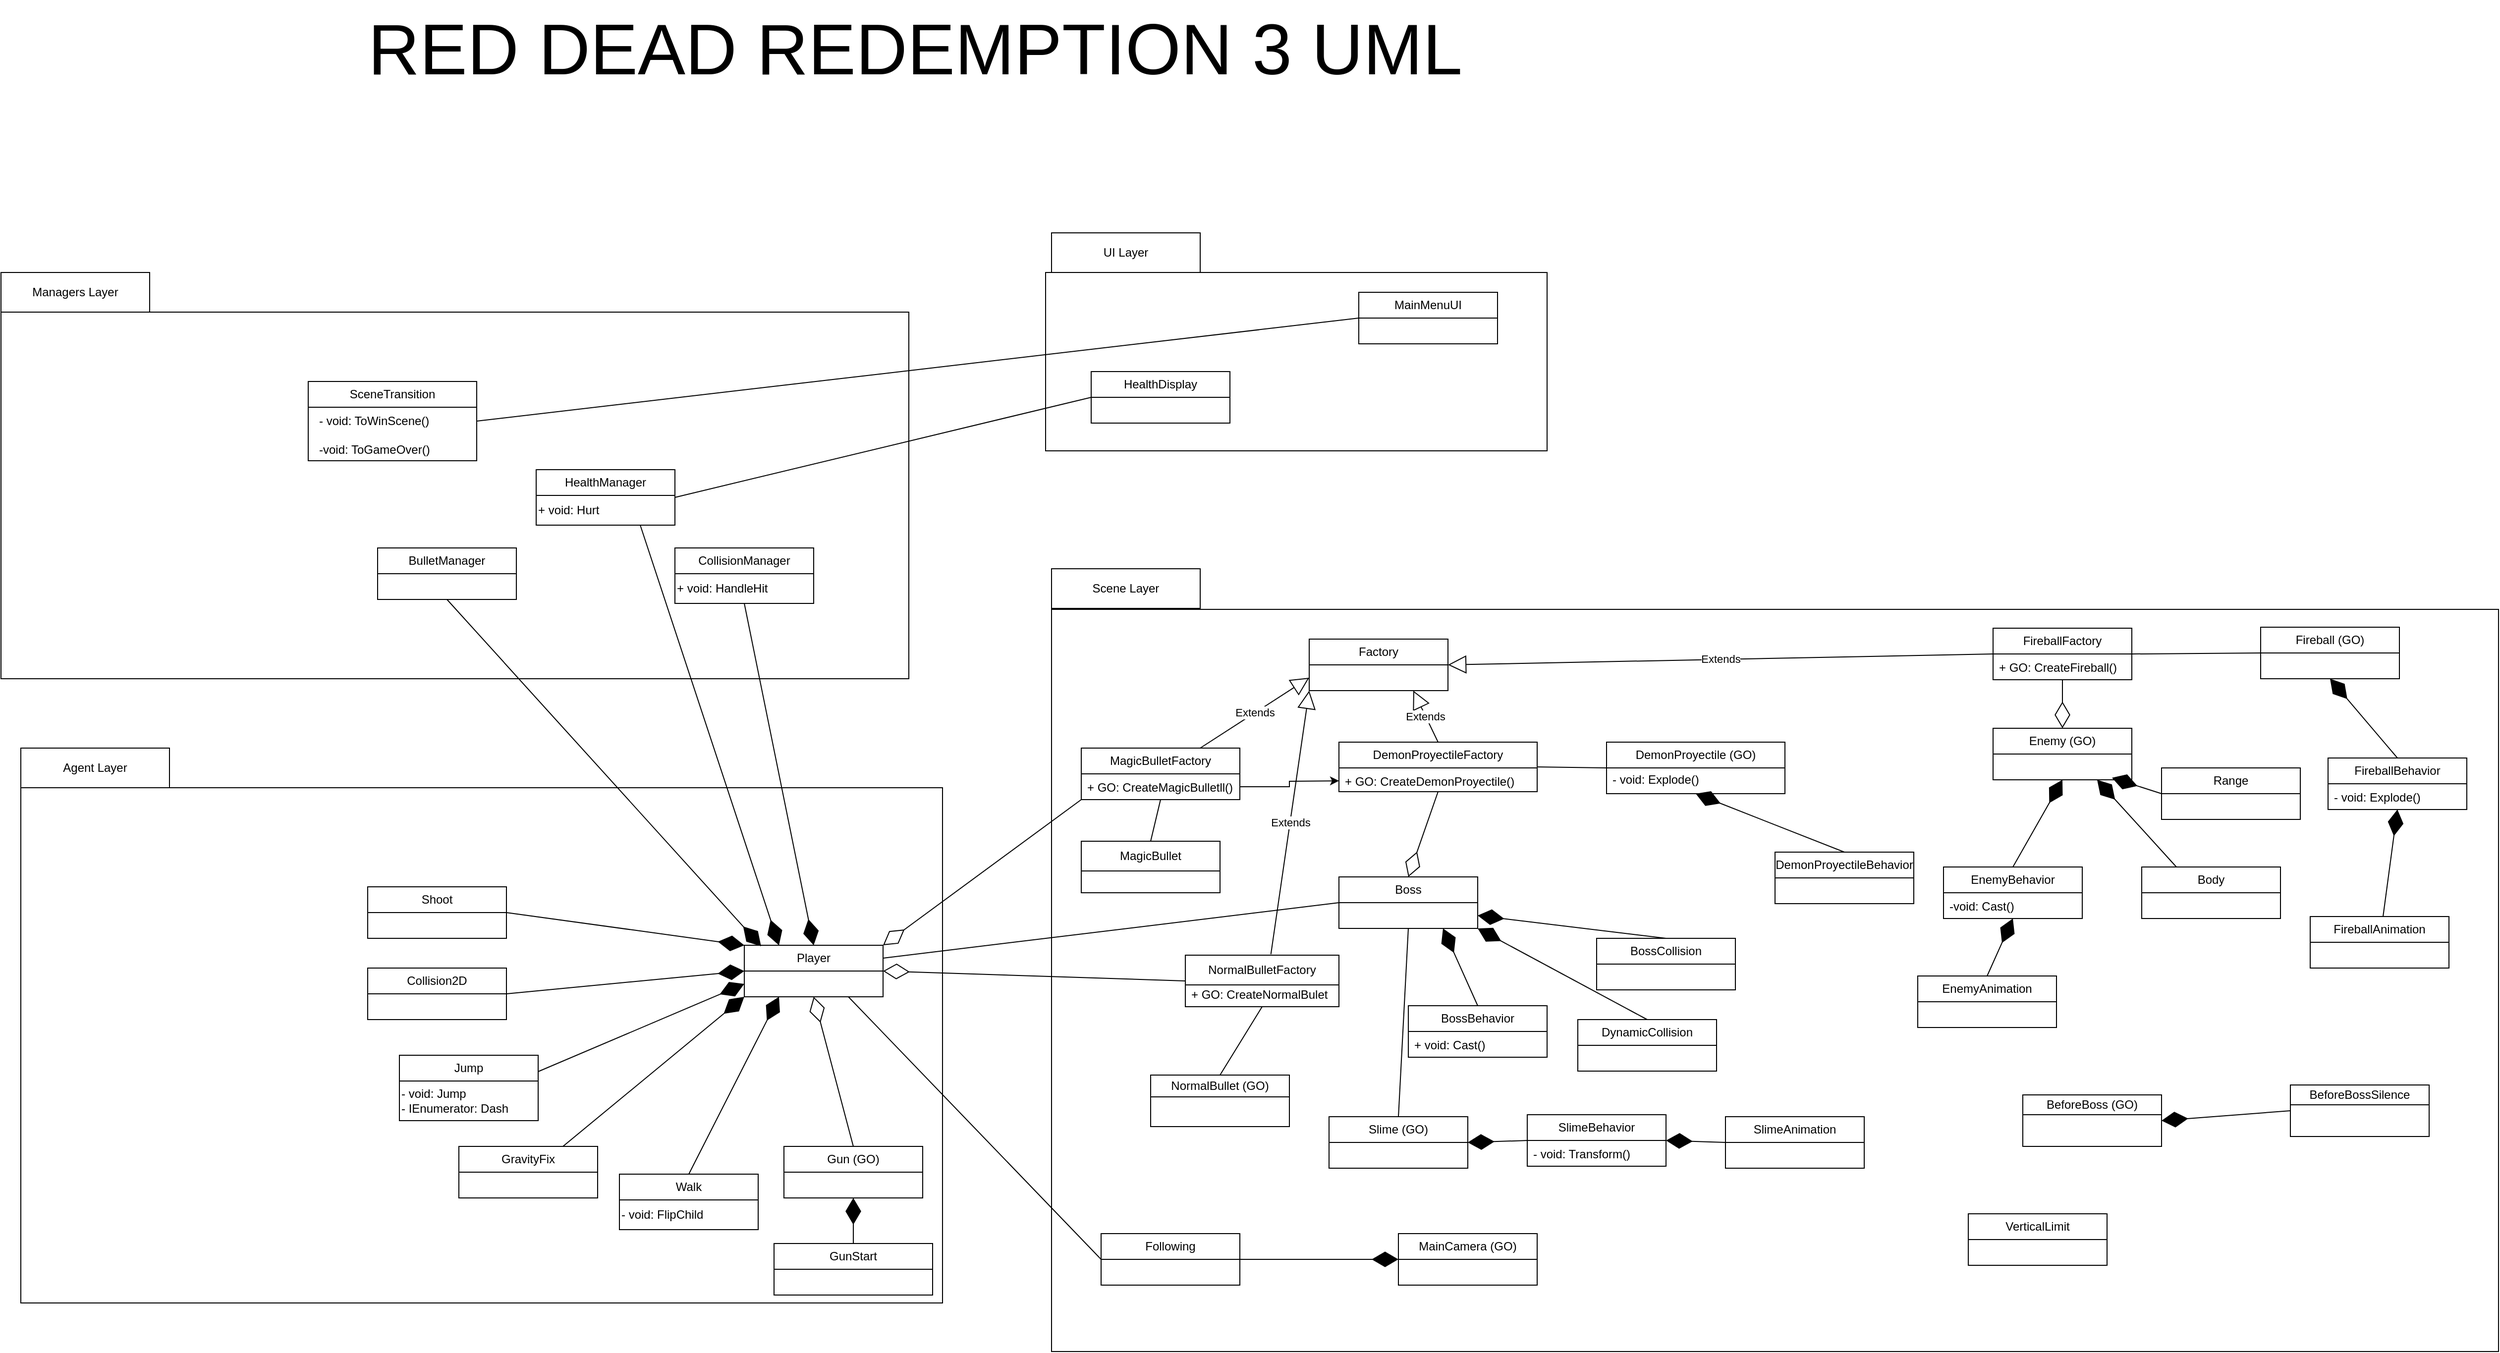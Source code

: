 <mxfile version="26.0.5">
  <diagram name="Página-1" id="SKRLu6_MuARgDEXjkevO">
    <mxGraphModel dx="3217" dy="2412" grid="1" gridSize="10" guides="1" tooltips="1" connect="1" arrows="1" fold="1" page="1" pageScale="1" pageWidth="827" pageHeight="1169" math="0" shadow="0">
      <root>
        <mxCell id="0" />
        <mxCell id="1" parent="0" />
        <mxCell id="TCKFNK1VzcnC_DEqVwrI-56" value="" style="rounded=0;whiteSpace=wrap;html=1;fillColor=none;" parent="1" vertex="1">
          <mxGeometry x="-420" y="-430" width="916" height="370" as="geometry" />
        </mxCell>
        <mxCell id="TCKFNK1VzcnC_DEqVwrI-37" value="" style="rounded=0;whiteSpace=wrap;html=1;fillColor=none;" parent="1" vertex="1">
          <mxGeometry x="-400" y="50" width="930" height="520" as="geometry" />
        </mxCell>
        <mxCell id="TCKFNK1VzcnC_DEqVwrI-40" value="" style="rounded=0;whiteSpace=wrap;html=1;fillColor=none;" parent="1" vertex="1">
          <mxGeometry x="640" y="-130" width="1460" height="749" as="geometry" />
        </mxCell>
        <mxCell id="TCKFNK1VzcnC_DEqVwrI-38" value="Agent Layer" style="html=1;whiteSpace=wrap;" parent="1" vertex="1">
          <mxGeometry x="-400" y="10" width="150" height="40" as="geometry" />
        </mxCell>
        <mxCell id="TCKFNK1VzcnC_DEqVwrI-41" value="Scene Layer" style="html=1;whiteSpace=wrap;" parent="1" vertex="1">
          <mxGeometry x="640" y="-171" width="150" height="40" as="geometry" />
        </mxCell>
        <mxCell id="TCKFNK1VzcnC_DEqVwrI-44" value="SceneTransition" style="swimlane;fontStyle=0;childLayout=stackLayout;horizontal=1;startSize=26;fillColor=none;horizontalStack=0;resizeParent=1;resizeParentMax=0;resizeLast=0;collapsible=1;marginBottom=0;whiteSpace=wrap;html=1;" parent="1" vertex="1">
          <mxGeometry x="-110" y="-360" width="170" height="80" as="geometry" />
        </mxCell>
        <mxCell id="TCKFNK1VzcnC_DEqVwrI-57" value="Managers Layer" style="html=1;whiteSpace=wrap;" parent="1" vertex="1">
          <mxGeometry x="-420" y="-470" width="150" height="40" as="geometry" />
        </mxCell>
        <mxCell id="i8LpLfV0pfPGF9ZgEP0s-3" value="Player" style="swimlane;fontStyle=0;childLayout=stackLayout;horizontal=1;startSize=26;fillColor=none;horizontalStack=0;resizeParent=1;resizeParentMax=0;resizeLast=0;collapsible=1;marginBottom=0;whiteSpace=wrap;html=1;" parent="1" vertex="1">
          <mxGeometry x="330" y="209" width="140" height="52" as="geometry" />
        </mxCell>
        <mxCell id="rLtjcpFpSSiGD27gfL3j-1" value="&lt;font style=&quot;font-size: 72px;&quot;&gt;RED DEAD REDEMPTION 3 UML&lt;/font&gt;" style="text;html=1;align=center;verticalAlign=middle;resizable=0;points=[];autosize=1;strokeColor=none;fillColor=none;" parent="1" vertex="1">
          <mxGeometry x="-63" y="-745" width="1130" height="100" as="geometry" />
        </mxCell>
        <mxCell id="M0Ml1nKy3jbgERmkDkQd-5" value="Factory" style="swimlane;fontStyle=0;childLayout=stackLayout;horizontal=1;startSize=26;fillColor=none;horizontalStack=0;resizeParent=1;resizeParentMax=0;resizeLast=0;collapsible=1;marginBottom=0;whiteSpace=wrap;html=1;" parent="1" vertex="1">
          <mxGeometry x="900" y="-100" width="140" height="52" as="geometry" />
        </mxCell>
        <mxCell id="M0Ml1nKy3jbgERmkDkQd-6" value="DemonProyectileFactory" style="swimlane;fontStyle=0;childLayout=stackLayout;horizontal=1;startSize=26;fillColor=none;horizontalStack=0;resizeParent=1;resizeParentMax=0;resizeLast=0;collapsible=1;marginBottom=0;whiteSpace=wrap;html=1;" parent="1" vertex="1">
          <mxGeometry x="930" y="4" width="200" height="50" as="geometry" />
        </mxCell>
        <mxCell id="5O0t_2cQx6QEXN25Ojfc-10" value="+ GO: CreateDemonProyectile()" style="text;strokeColor=none;fillColor=none;align=left;verticalAlign=top;spacingLeft=4;spacingRight=4;overflow=hidden;rotatable=0;points=[[0,0.5],[1,0.5]];portConstraint=eastwest;whiteSpace=wrap;html=1;" parent="M0Ml1nKy3jbgERmkDkQd-6" vertex="1">
          <mxGeometry y="26" width="200" height="24" as="geometry" />
        </mxCell>
        <mxCell id="M0Ml1nKy3jbgERmkDkQd-7" value="FireballFactory" style="swimlane;fontStyle=0;childLayout=stackLayout;horizontal=1;startSize=26;fillColor=none;horizontalStack=0;resizeParent=1;resizeParentMax=0;resizeLast=0;collapsible=1;marginBottom=0;whiteSpace=wrap;html=1;" parent="1" vertex="1">
          <mxGeometry x="1590" y="-111" width="140" height="52" as="geometry">
            <mxRectangle x="1590" y="-111" width="120" height="30" as="alternateBounds" />
          </mxGeometry>
        </mxCell>
        <mxCell id="5O0t_2cQx6QEXN25Ojfc-6" value="+ GO: CreateFireball()" style="text;strokeColor=none;fillColor=none;align=left;verticalAlign=top;spacingLeft=4;spacingRight=4;overflow=hidden;rotatable=0;points=[[0,0.5],[1,0.5]];portConstraint=eastwest;whiteSpace=wrap;html=1;" parent="M0Ml1nKy3jbgERmkDkQd-7" vertex="1">
          <mxGeometry y="26" width="140" height="26" as="geometry" />
        </mxCell>
        <mxCell id="M0Ml1nKy3jbgERmkDkQd-8" value="MagicBulletFactory" style="swimlane;fontStyle=0;childLayout=stackLayout;horizontal=1;startSize=26;fillColor=none;horizontalStack=0;resizeParent=1;resizeParentMax=0;resizeLast=0;collapsible=1;marginBottom=0;whiteSpace=wrap;html=1;" parent="1" vertex="1">
          <mxGeometry x="670" y="10" width="160" height="52" as="geometry" />
        </mxCell>
        <mxCell id="M0Ml1nKy3jbgERmkDkQd-9" value="NormalBulletFactory" style="swimlane;fontStyle=0;childLayout=stackLayout;horizontal=1;startSize=30;fillColor=none;horizontalStack=0;resizeParent=1;resizeParentMax=0;resizeLast=0;collapsible=1;marginBottom=0;whiteSpace=wrap;html=1;" parent="1" vertex="1">
          <mxGeometry x="775" y="219" width="155" height="52" as="geometry" />
        </mxCell>
        <mxCell id="M0Ml1nKy3jbgERmkDkQd-12" value="Extends" style="endArrow=block;endSize=16;endFill=0;html=1;rounded=0;exitX=0.557;exitY=-0.019;exitDx=0;exitDy=0;exitPerimeter=0;entryX=0;entryY=1;entryDx=0;entryDy=0;" parent="1" source="M0Ml1nKy3jbgERmkDkQd-9" target="M0Ml1nKy3jbgERmkDkQd-5" edge="1">
          <mxGeometry width="160" relative="1" as="geometry">
            <mxPoint x="520" y="160" as="sourcePoint" />
            <mxPoint x="680" y="160" as="targetPoint" />
          </mxGeometry>
        </mxCell>
        <mxCell id="M0Ml1nKy3jbgERmkDkQd-13" value="Extends" style="endArrow=block;endSize=16;endFill=0;html=1;rounded=0;exitX=0.75;exitY=0;exitDx=0;exitDy=0;entryX=0;entryY=0.75;entryDx=0;entryDy=0;" parent="1" source="M0Ml1nKy3jbgERmkDkQd-8" target="M0Ml1nKy3jbgERmkDkQd-5" edge="1">
          <mxGeometry width="160" relative="1" as="geometry">
            <mxPoint x="738" y="227" as="sourcePoint" />
            <mxPoint x="940" y="60" as="targetPoint" />
          </mxGeometry>
        </mxCell>
        <mxCell id="M0Ml1nKy3jbgERmkDkQd-14" value="Extends" style="endArrow=block;endSize=16;endFill=0;html=1;rounded=0;exitX=0;exitY=0.5;exitDx=0;exitDy=0;entryX=1;entryY=0.5;entryDx=0;entryDy=0;" parent="1" source="M0Ml1nKy3jbgERmkDkQd-7" target="M0Ml1nKy3jbgERmkDkQd-5" edge="1">
          <mxGeometry width="160" relative="1" as="geometry">
            <mxPoint x="748" y="237" as="sourcePoint" />
            <mxPoint x="970" y="70" as="targetPoint" />
          </mxGeometry>
        </mxCell>
        <mxCell id="M0Ml1nKy3jbgERmkDkQd-15" value="Extends" style="endArrow=block;endSize=16;endFill=0;html=1;rounded=0;exitX=0.5;exitY=0;exitDx=0;exitDy=0;entryX=0.75;entryY=1;entryDx=0;entryDy=0;" parent="1" source="M0Ml1nKy3jbgERmkDkQd-6" target="M0Ml1nKy3jbgERmkDkQd-5" edge="1">
          <mxGeometry width="160" relative="1" as="geometry">
            <mxPoint x="758" y="247" as="sourcePoint" />
            <mxPoint x="980" y="92" as="targetPoint" />
          </mxGeometry>
        </mxCell>
        <mxCell id="M0Ml1nKy3jbgERmkDkQd-16" value="" style="endArrow=diamondThin;endFill=0;endSize=24;html=1;rounded=0;entryX=1;entryY=0.5;entryDx=0;entryDy=0;exitX=0;exitY=0.5;exitDx=0;exitDy=0;" parent="1" source="M0Ml1nKy3jbgERmkDkQd-9" target="i8LpLfV0pfPGF9ZgEP0s-3" edge="1">
          <mxGeometry width="160" relative="1" as="geometry">
            <mxPoint x="600" y="400" as="sourcePoint" />
            <mxPoint x="760" y="400" as="targetPoint" />
          </mxGeometry>
        </mxCell>
        <mxCell id="M0Ml1nKy3jbgERmkDkQd-17" value="" style="endArrow=diamondThin;endFill=0;endSize=24;html=1;rounded=0;entryX=1;entryY=0;entryDx=0;entryDy=0;exitX=0;exitY=1;exitDx=0;exitDy=0;" parent="1" source="M0Ml1nKy3jbgERmkDkQd-8" target="i8LpLfV0pfPGF9ZgEP0s-3" edge="1">
          <mxGeometry width="160" relative="1" as="geometry">
            <mxPoint x="660" y="254" as="sourcePoint" />
            <mxPoint x="480" y="245" as="targetPoint" />
            <Array as="points" />
          </mxGeometry>
        </mxCell>
        <mxCell id="M0Ml1nKy3jbgERmkDkQd-18" value="Gun (GO)" style="swimlane;fontStyle=0;childLayout=stackLayout;horizontal=1;startSize=26;fillColor=none;horizontalStack=0;resizeParent=1;resizeParentMax=0;resizeLast=0;collapsible=1;marginBottom=0;whiteSpace=wrap;html=1;" parent="1" vertex="1">
          <mxGeometry x="370" y="412" width="140" height="52" as="geometry" />
        </mxCell>
        <mxCell id="M0Ml1nKy3jbgERmkDkQd-20" value="" style="endArrow=diamondThin;endFill=0;endSize=24;html=1;rounded=0;entryX=0.5;entryY=1;entryDx=0;entryDy=0;exitX=0.5;exitY=0;exitDx=0;exitDy=0;" parent="1" source="M0Ml1nKy3jbgERmkDkQd-18" target="i8LpLfV0pfPGF9ZgEP0s-3" edge="1">
          <mxGeometry width="160" relative="1" as="geometry">
            <mxPoint x="660" y="254" as="sourcePoint" />
            <mxPoint x="480" y="245" as="targetPoint" />
          </mxGeometry>
        </mxCell>
        <mxCell id="M0Ml1nKy3jbgERmkDkQd-21" value="Enemy (GO)" style="swimlane;fontStyle=0;childLayout=stackLayout;horizontal=1;startSize=26;fillColor=none;horizontalStack=0;resizeParent=1;resizeParentMax=0;resizeLast=0;collapsible=1;marginBottom=0;whiteSpace=wrap;html=1;" parent="1" vertex="1">
          <mxGeometry x="1590" y="-10" width="140" height="52" as="geometry" />
        </mxCell>
        <mxCell id="M0Ml1nKy3jbgERmkDkQd-22" value="" style="endArrow=diamondThin;endFill=0;endSize=24;html=1;rounded=0;entryX=0.5;entryY=0;entryDx=0;entryDy=0;exitX=0.5;exitY=1;exitDx=0;exitDy=0;" parent="1" source="M0Ml1nKy3jbgERmkDkQd-7" target="M0Ml1nKy3jbgERmkDkQd-21" edge="1">
          <mxGeometry width="160" relative="1" as="geometry">
            <mxPoint x="880" y="280" as="sourcePoint" />
            <mxPoint x="480" y="271" as="targetPoint" />
            <Array as="points" />
          </mxGeometry>
        </mxCell>
        <mxCell id="M0Ml1nKy3jbgERmkDkQd-23" value="Boss" style="swimlane;fontStyle=0;childLayout=stackLayout;horizontal=1;startSize=26;fillColor=none;horizontalStack=0;resizeParent=1;resizeParentMax=0;resizeLast=0;collapsible=1;marginBottom=0;whiteSpace=wrap;html=1;" parent="1" vertex="1">
          <mxGeometry x="930" y="140" width="140" height="52" as="geometry" />
        </mxCell>
        <mxCell id="M0Ml1nKy3jbgERmkDkQd-24" value="" style="endArrow=diamondThin;endFill=0;endSize=24;html=1;rounded=0;entryX=0.5;entryY=0;entryDx=0;entryDy=0;exitX=0.5;exitY=1;exitDx=0;exitDy=0;" parent="1" source="M0Ml1nKy3jbgERmkDkQd-6" target="M0Ml1nKy3jbgERmkDkQd-23" edge="1">
          <mxGeometry width="160" relative="1" as="geometry">
            <mxPoint x="1040" y="281" as="sourcePoint" />
            <mxPoint x="1030" y="370" as="targetPoint" />
            <Array as="points" />
          </mxGeometry>
        </mxCell>
        <mxCell id="M0Ml1nKy3jbgERmkDkQd-25" value="Slime (GO)" style="swimlane;fontStyle=0;childLayout=stackLayout;horizontal=1;startSize=26;fillColor=none;horizontalStack=0;resizeParent=1;resizeParentMax=0;resizeLast=0;collapsible=1;marginBottom=0;whiteSpace=wrap;html=1;" parent="1" vertex="1">
          <mxGeometry x="920" y="382" width="140" height="52" as="geometry" />
        </mxCell>
        <mxCell id="M0Ml1nKy3jbgERmkDkQd-28" value="" style="endArrow=none;html=1;rounded=0;entryX=0.5;entryY=0;entryDx=0;entryDy=0;exitX=0.5;exitY=1;exitDx=0;exitDy=0;" parent="1" source="M0Ml1nKy3jbgERmkDkQd-23" target="M0Ml1nKy3jbgERmkDkQd-25" edge="1">
          <mxGeometry relative="1" as="geometry">
            <mxPoint x="930" y="360" as="sourcePoint" />
            <mxPoint x="1090" y="360" as="targetPoint" />
          </mxGeometry>
        </mxCell>
        <mxCell id="M0Ml1nKy3jbgERmkDkQd-31" value="HealthManager" style="swimlane;fontStyle=0;childLayout=stackLayout;horizontal=1;startSize=26;fillColor=none;horizontalStack=0;resizeParent=1;resizeParentMax=0;resizeLast=0;collapsible=1;marginBottom=0;whiteSpace=wrap;html=1;" parent="1" vertex="1">
          <mxGeometry x="120" y="-271" width="140" height="56" as="geometry" />
        </mxCell>
        <mxCell id="6SoI4PIg5VqO9wOsGwPE-3" value="+ void: Hurt" style="text;html=1;align=left;verticalAlign=middle;resizable=0;points=[];autosize=1;strokeColor=none;fillColor=none;" vertex="1" parent="M0Ml1nKy3jbgERmkDkQd-31">
          <mxGeometry y="26" width="140" height="30" as="geometry" />
        </mxCell>
        <mxCell id="M0Ml1nKy3jbgERmkDkQd-32" value="CollisionManager" style="swimlane;fontStyle=0;childLayout=stackLayout;horizontal=1;startSize=26;fillColor=none;horizontalStack=0;resizeParent=1;resizeParentMax=0;resizeLast=0;collapsible=1;marginBottom=0;whiteSpace=wrap;html=1;" parent="1" vertex="1">
          <mxGeometry x="260" y="-192" width="140" height="56" as="geometry" />
        </mxCell>
        <mxCell id="6SoI4PIg5VqO9wOsGwPE-7" value="+ void: HandleHit" style="text;html=1;align=left;verticalAlign=middle;resizable=0;points=[];autosize=1;strokeColor=none;fillColor=none;" vertex="1" parent="M0Ml1nKy3jbgERmkDkQd-32">
          <mxGeometry y="26" width="140" height="30" as="geometry" />
        </mxCell>
        <mxCell id="M0Ml1nKy3jbgERmkDkQd-34" value="Following" style="swimlane;fontStyle=0;childLayout=stackLayout;horizontal=1;startSize=26;fillColor=none;horizontalStack=0;resizeParent=1;resizeParentMax=0;resizeLast=0;collapsible=1;marginBottom=0;whiteSpace=wrap;html=1;" parent="1" vertex="1">
          <mxGeometry x="690" y="500" width="140" height="52" as="geometry" />
        </mxCell>
        <mxCell id="M0Ml1nKy3jbgERmkDkQd-36" value="" style="endArrow=none;html=1;rounded=0;entryX=0;entryY=0.5;entryDx=0;entryDy=0;exitX=0.75;exitY=1;exitDx=0;exitDy=0;" parent="1" source="i8LpLfV0pfPGF9ZgEP0s-3" target="M0Ml1nKy3jbgERmkDkQd-34" edge="1">
          <mxGeometry relative="1" as="geometry">
            <mxPoint x="1200" y="422" as="sourcePoint" />
            <mxPoint x="1200" y="510" as="targetPoint" />
          </mxGeometry>
        </mxCell>
        <mxCell id="M0Ml1nKy3jbgERmkDkQd-37" value="Walk" style="swimlane;fontStyle=0;childLayout=stackLayout;horizontal=1;startSize=26;fillColor=none;horizontalStack=0;resizeParent=1;resizeParentMax=0;resizeLast=0;collapsible=1;marginBottom=0;whiteSpace=wrap;html=1;" parent="1" vertex="1">
          <mxGeometry x="204" y="440" width="140" height="56" as="geometry" />
        </mxCell>
        <mxCell id="6SoI4PIg5VqO9wOsGwPE-5" value="- void: FlipChild" style="text;html=1;align=left;verticalAlign=middle;resizable=0;points=[];autosize=1;strokeColor=none;fillColor=none;" vertex="1" parent="M0Ml1nKy3jbgERmkDkQd-37">
          <mxGeometry y="26" width="140" height="30" as="geometry" />
        </mxCell>
        <mxCell id="M0Ml1nKy3jbgERmkDkQd-38" value="Shoot" style="swimlane;fontStyle=0;childLayout=stackLayout;horizontal=1;startSize=26;fillColor=none;horizontalStack=0;resizeParent=1;resizeParentMax=0;resizeLast=0;collapsible=1;marginBottom=0;whiteSpace=wrap;html=1;" parent="1" vertex="1">
          <mxGeometry x="-50" y="150" width="140" height="52" as="geometry" />
        </mxCell>
        <mxCell id="M0Ml1nKy3jbgERmkDkQd-39" value="Jump" style="swimlane;fontStyle=0;childLayout=stackLayout;horizontal=1;startSize=26;fillColor=none;horizontalStack=0;resizeParent=1;resizeParentMax=0;resizeLast=0;collapsible=1;marginBottom=0;whiteSpace=wrap;html=1;" parent="1" vertex="1">
          <mxGeometry x="-18" y="320" width="140" height="66" as="geometry" />
        </mxCell>
        <mxCell id="6SoI4PIg5VqO9wOsGwPE-1" value="- void: Jump&lt;div&gt;- IEnumerator: Dash&lt;/div&gt;" style="text;html=1;align=left;verticalAlign=middle;resizable=0;points=[];autosize=1;strokeColor=none;fillColor=none;" vertex="1" parent="M0Ml1nKy3jbgERmkDkQd-39">
          <mxGeometry y="26" width="140" height="40" as="geometry" />
        </mxCell>
        <mxCell id="M0Ml1nKy3jbgERmkDkQd-40" value="" style="endArrow=diamondThin;endFill=1;endSize=24;html=1;rounded=0;entryX=0.25;entryY=1;entryDx=0;entryDy=0;exitX=0.5;exitY=0;exitDx=0;exitDy=0;" parent="1" source="M0Ml1nKy3jbgERmkDkQd-37" target="i8LpLfV0pfPGF9ZgEP0s-3" edge="1">
          <mxGeometry width="160" relative="1" as="geometry">
            <mxPoint x="300" y="370" as="sourcePoint" />
            <mxPoint x="460" y="370" as="targetPoint" />
          </mxGeometry>
        </mxCell>
        <mxCell id="M0Ml1nKy3jbgERmkDkQd-41" value="" style="endArrow=diamondThin;endFill=1;endSize=24;html=1;rounded=0;exitX=1;exitY=0.5;exitDx=0;exitDy=0;entryX=0;entryY=0;entryDx=0;entryDy=0;" parent="1" source="M0Ml1nKy3jbgERmkDkQd-38" target="i8LpLfV0pfPGF9ZgEP0s-3" edge="1">
          <mxGeometry width="160" relative="1" as="geometry">
            <mxPoint x="270" y="364" as="sourcePoint" />
            <mxPoint x="375" y="271" as="targetPoint" />
          </mxGeometry>
        </mxCell>
        <mxCell id="M0Ml1nKy3jbgERmkDkQd-42" value="" style="endArrow=diamondThin;endFill=1;endSize=24;html=1;rounded=0;entryX=0;entryY=0.75;entryDx=0;entryDy=0;exitX=1;exitY=0.25;exitDx=0;exitDy=0;" parent="1" source="M0Ml1nKy3jbgERmkDkQd-39" target="i8LpLfV0pfPGF9ZgEP0s-3" edge="1">
          <mxGeometry width="160" relative="1" as="geometry">
            <mxPoint x="270" y="364" as="sourcePoint" />
            <mxPoint x="375" y="271" as="targetPoint" />
          </mxGeometry>
        </mxCell>
        <mxCell id="M0Ml1nKy3jbgERmkDkQd-43" value="NormalBullet (GO)" style="swimlane;fontStyle=0;childLayout=stackLayout;horizontal=1;startSize=22;fillColor=none;horizontalStack=0;resizeParent=1;resizeParentMax=0;resizeLast=0;collapsible=1;marginBottom=0;whiteSpace=wrap;html=1;" parent="1" vertex="1">
          <mxGeometry x="740" y="340" width="140" height="52" as="geometry" />
        </mxCell>
        <mxCell id="M0Ml1nKy3jbgERmkDkQd-45" value="" style="endArrow=none;html=1;rounded=0;entryX=0;entryY=0.5;entryDx=0;entryDy=0;exitX=1;exitY=0.25;exitDx=0;exitDy=0;" parent="1" source="i8LpLfV0pfPGF9ZgEP0s-3" target="M0Ml1nKy3jbgERmkDkQd-23" edge="1">
          <mxGeometry relative="1" as="geometry">
            <mxPoint x="445" y="271" as="sourcePoint" />
            <mxPoint x="690" y="536" as="targetPoint" />
          </mxGeometry>
        </mxCell>
        <mxCell id="M0Ml1nKy3jbgERmkDkQd-46" value="Fireball (GO)" style="swimlane;fontStyle=0;childLayout=stackLayout;horizontal=1;startSize=26;fillColor=none;horizontalStack=0;resizeParent=1;resizeParentMax=0;resizeLast=0;collapsible=1;marginBottom=0;whiteSpace=wrap;html=1;" parent="1" vertex="1">
          <mxGeometry x="1860" y="-112" width="140" height="52" as="geometry" />
        </mxCell>
        <mxCell id="M0Ml1nKy3jbgERmkDkQd-47" value="FireballAnimation" style="swimlane;fontStyle=0;childLayout=stackLayout;horizontal=1;startSize=26;fillColor=none;horizontalStack=0;resizeParent=1;resizeParentMax=0;resizeLast=0;collapsible=1;marginBottom=0;whiteSpace=wrap;html=1;" parent="1" vertex="1">
          <mxGeometry x="1910" y="180" width="140" height="52" as="geometry" />
        </mxCell>
        <mxCell id="M0Ml1nKy3jbgERmkDkQd-48" value="" style="endArrow=none;html=1;rounded=0;entryX=0.5;entryY=0;entryDx=0;entryDy=0;exitX=0.5;exitY=1;exitDx=0;exitDy=0;" parent="1" source="M0Ml1nKy3jbgERmkDkQd-9" target="M0Ml1nKy3jbgERmkDkQd-43" edge="1">
          <mxGeometry relative="1" as="geometry">
            <mxPoint x="445" y="271" as="sourcePoint" />
            <mxPoint x="690" y="536" as="targetPoint" />
          </mxGeometry>
        </mxCell>
        <mxCell id="M0Ml1nKy3jbgERmkDkQd-49" value="" style="endArrow=none;html=1;rounded=0;entryX=1;entryY=0.5;entryDx=0;entryDy=0;exitX=0;exitY=0.5;exitDx=0;exitDy=0;" parent="1" source="M0Ml1nKy3jbgERmkDkQd-46" target="M0Ml1nKy3jbgERmkDkQd-7" edge="1">
          <mxGeometry relative="1" as="geometry">
            <mxPoint x="855" y="281" as="sourcePoint" />
            <mxPoint x="810" y="340" as="targetPoint" />
          </mxGeometry>
        </mxCell>
        <mxCell id="M0Ml1nKy3jbgERmkDkQd-51" value="MagicBullet" style="swimlane;fontStyle=0;childLayout=stackLayout;horizontal=1;startSize=30;fillColor=none;horizontalStack=0;resizeParent=1;resizeParentMax=0;resizeLast=0;collapsible=1;marginBottom=0;whiteSpace=wrap;html=1;" parent="1" vertex="1">
          <mxGeometry x="670" y="104" width="140" height="52" as="geometry" />
        </mxCell>
        <mxCell id="M0Ml1nKy3jbgERmkDkQd-52" value="" style="endArrow=none;html=1;rounded=0;entryX=0.5;entryY=1;entryDx=0;entryDy=0;exitX=0.5;exitY=0;exitDx=0;exitDy=0;" parent="1" source="M0Ml1nKy3jbgERmkDkQd-51" target="M0Ml1nKy3jbgERmkDkQd-8" edge="1">
          <mxGeometry relative="1" as="geometry">
            <mxPoint x="855" y="281" as="sourcePoint" />
            <mxPoint x="810" y="340" as="targetPoint" />
          </mxGeometry>
        </mxCell>
        <mxCell id="M0Ml1nKy3jbgERmkDkQd-53" value="GravityFix" style="swimlane;fontStyle=0;childLayout=stackLayout;horizontal=1;startSize=26;fillColor=none;horizontalStack=0;resizeParent=1;resizeParentMax=0;resizeLast=0;collapsible=1;marginBottom=0;whiteSpace=wrap;html=1;" parent="1" vertex="1">
          <mxGeometry x="42" y="412" width="140" height="52" as="geometry" />
        </mxCell>
        <mxCell id="M0Ml1nKy3jbgERmkDkQd-54" value="" style="endArrow=diamondThin;endFill=1;endSize=24;html=1;rounded=0;entryX=0;entryY=1;entryDx=0;entryDy=0;exitX=0.75;exitY=0;exitDx=0;exitDy=0;" parent="1" source="M0Ml1nKy3jbgERmkDkQd-53" target="i8LpLfV0pfPGF9ZgEP0s-3" edge="1">
          <mxGeometry width="160" relative="1" as="geometry">
            <mxPoint x="284" y="450" as="sourcePoint" />
            <mxPoint x="375" y="271" as="targetPoint" />
          </mxGeometry>
        </mxCell>
        <mxCell id="M0Ml1nKy3jbgERmkDkQd-55" value="BulletManager" style="swimlane;fontStyle=0;childLayout=stackLayout;horizontal=1;startSize=26;fillColor=none;horizontalStack=0;resizeParent=1;resizeParentMax=0;resizeLast=0;collapsible=1;marginBottom=0;whiteSpace=wrap;html=1;" parent="1" vertex="1">
          <mxGeometry x="-40" y="-192" width="140" height="52" as="geometry" />
        </mxCell>
        <mxCell id="M0Ml1nKy3jbgERmkDkQd-56" value="" style="endArrow=diamondThin;endFill=1;endSize=24;html=1;rounded=0;entryX=0.121;entryY=0.019;entryDx=0;entryDy=0;exitX=0.5;exitY=1;exitDx=0;exitDy=0;entryPerimeter=0;" parent="1" source="M0Ml1nKy3jbgERmkDkQd-55" target="i8LpLfV0pfPGF9ZgEP0s-3" edge="1">
          <mxGeometry width="160" relative="1" as="geometry">
            <mxPoint x="220" y="308" as="sourcePoint" />
            <mxPoint x="280" y="192" as="targetPoint" />
          </mxGeometry>
        </mxCell>
        <mxCell id="M0Ml1nKy3jbgERmkDkQd-57" value="GunStart" style="swimlane;fontStyle=0;childLayout=stackLayout;horizontal=1;startSize=26;fillColor=none;horizontalStack=0;resizeParent=1;resizeParentMax=0;resizeLast=0;collapsible=1;marginBottom=0;whiteSpace=wrap;html=1;" parent="1" vertex="1">
          <mxGeometry x="360" y="510" width="160" height="52" as="geometry" />
        </mxCell>
        <mxCell id="M0Ml1nKy3jbgERmkDkQd-59" value="" style="endArrow=diamondThin;endFill=1;endSize=24;html=1;rounded=0;entryX=0.5;entryY=1;entryDx=0;entryDy=0;exitX=0.5;exitY=0;exitDx=0;exitDy=0;" parent="1" source="M0Ml1nKy3jbgERmkDkQd-57" target="M0Ml1nKy3jbgERmkDkQd-18" edge="1">
          <mxGeometry width="160" relative="1" as="geometry">
            <mxPoint x="290" y="480" as="sourcePoint" />
            <mxPoint x="450" y="480" as="targetPoint" />
          </mxGeometry>
        </mxCell>
        <mxCell id="M0Ml1nKy3jbgERmkDkQd-61" value="DynamicCollision" style="swimlane;fontStyle=0;childLayout=stackLayout;horizontal=1;startSize=26;fillColor=none;horizontalStack=0;resizeParent=1;resizeParentMax=0;resizeLast=0;collapsible=1;marginBottom=0;whiteSpace=wrap;html=1;" parent="1" vertex="1">
          <mxGeometry x="1171" y="284" width="140" height="52" as="geometry" />
        </mxCell>
        <mxCell id="M0Ml1nKy3jbgERmkDkQd-62" value="BossCollision" style="swimlane;fontStyle=0;childLayout=stackLayout;horizontal=1;startSize=26;fillColor=none;horizontalStack=0;resizeParent=1;resizeParentMax=0;resizeLast=0;collapsible=1;marginBottom=0;whiteSpace=wrap;html=1;" parent="1" vertex="1">
          <mxGeometry x="1190" y="202" width="140" height="52" as="geometry" />
        </mxCell>
        <mxCell id="M0Ml1nKy3jbgERmkDkQd-63" value="BossBehavior" style="swimlane;fontStyle=0;childLayout=stackLayout;horizontal=1;startSize=26;fillColor=none;horizontalStack=0;resizeParent=1;resizeParentMax=0;resizeLast=0;collapsible=1;marginBottom=0;whiteSpace=wrap;html=1;" parent="1" vertex="1">
          <mxGeometry x="1000" y="270" width="140" height="52" as="geometry" />
        </mxCell>
        <mxCell id="M0Ml1nKy3jbgERmkDkQd-64" value="" style="endArrow=diamondThin;endFill=1;endSize=24;html=1;rounded=0;entryX=1;entryY=1;entryDx=0;entryDy=0;exitX=0.5;exitY=0;exitDx=0;exitDy=0;" parent="1" source="M0Ml1nKy3jbgERmkDkQd-61" target="M0Ml1nKy3jbgERmkDkQd-23" edge="1">
          <mxGeometry width="160" relative="1" as="geometry">
            <mxPoint x="1130" y="293" as="sourcePoint" />
            <mxPoint x="1221" y="114" as="targetPoint" />
          </mxGeometry>
        </mxCell>
        <mxCell id="M0Ml1nKy3jbgERmkDkQd-65" value="FireballBehavior" style="swimlane;fontStyle=0;childLayout=stackLayout;horizontal=1;startSize=26;fillColor=none;horizontalStack=0;resizeParent=1;resizeParentMax=0;resizeLast=0;collapsible=1;marginBottom=0;whiteSpace=wrap;html=1;" parent="1" vertex="1">
          <mxGeometry x="1928" y="20" width="140" height="52" as="geometry" />
        </mxCell>
        <mxCell id="5O0t_2cQx6QEXN25Ojfc-21" value="- void: Explode()" style="text;strokeColor=none;fillColor=none;align=left;verticalAlign=top;spacingLeft=4;spacingRight=4;overflow=hidden;rotatable=0;points=[[0,0.5],[1,0.5]];portConstraint=eastwest;whiteSpace=wrap;html=1;" parent="M0Ml1nKy3jbgERmkDkQd-65" vertex="1">
          <mxGeometry y="26" width="140" height="26" as="geometry" />
        </mxCell>
        <mxCell id="M0Ml1nKy3jbgERmkDkQd-66" value="" style="endArrow=diamondThin;endFill=1;endSize=24;html=1;rounded=0;entryX=0.5;entryY=1;entryDx=0;entryDy=0;exitX=0.5;exitY=0;exitDx=0;exitDy=0;" parent="1" source="M0Ml1nKy3jbgERmkDkQd-65" target="M0Ml1nKy3jbgERmkDkQd-46" edge="1">
          <mxGeometry width="160" relative="1" as="geometry">
            <mxPoint x="1135" y="212" as="sourcePoint" />
            <mxPoint x="1251" y="92" as="targetPoint" />
          </mxGeometry>
        </mxCell>
        <mxCell id="M0Ml1nKy3jbgERmkDkQd-67" value="" style="endArrow=diamondThin;endFill=1;endSize=24;html=1;rounded=0;entryX=0.75;entryY=1;entryDx=0;entryDy=0;exitX=0.5;exitY=0;exitDx=0;exitDy=0;" parent="1" source="M0Ml1nKy3jbgERmkDkQd-63" target="M0Ml1nKy3jbgERmkDkQd-23" edge="1">
          <mxGeometry width="160" relative="1" as="geometry">
            <mxPoint x="1135" y="212" as="sourcePoint" />
            <mxPoint x="1251" y="92" as="targetPoint" />
          </mxGeometry>
        </mxCell>
        <mxCell id="M0Ml1nKy3jbgERmkDkQd-68" value="" style="endArrow=diamondThin;endFill=1;endSize=24;html=1;rounded=0;exitX=0.5;exitY=0;exitDx=0;exitDy=0;entryX=1;entryY=0.75;entryDx=0;entryDy=0;" parent="1" source="M0Ml1nKy3jbgERmkDkQd-62" target="M0Ml1nKy3jbgERmkDkQd-23" edge="1">
          <mxGeometry width="160" relative="1" as="geometry">
            <mxPoint x="1290" y="212" as="sourcePoint" />
            <mxPoint x="1290" y="80" as="targetPoint" />
          </mxGeometry>
        </mxCell>
        <mxCell id="M0Ml1nKy3jbgERmkDkQd-69" value="MainCamera (GO)" style="swimlane;fontStyle=0;childLayout=stackLayout;horizontal=1;startSize=26;fillColor=none;horizontalStack=0;resizeParent=1;resizeParentMax=0;resizeLast=0;collapsible=1;marginBottom=0;whiteSpace=wrap;html=1;" parent="1" vertex="1">
          <mxGeometry x="990" y="500" width="140" height="52" as="geometry" />
        </mxCell>
        <mxCell id="M0Ml1nKy3jbgERmkDkQd-70" value="" style="endArrow=diamondThin;endFill=1;endSize=24;html=1;rounded=0;entryX=0;entryY=0.5;entryDx=0;entryDy=0;exitX=1;exitY=0.5;exitDx=0;exitDy=0;" parent="1" source="M0Ml1nKy3jbgERmkDkQd-34" target="M0Ml1nKy3jbgERmkDkQd-69" edge="1">
          <mxGeometry width="160" relative="1" as="geometry">
            <mxPoint x="284" y="450" as="sourcePoint" />
            <mxPoint x="375" y="271" as="targetPoint" />
          </mxGeometry>
        </mxCell>
        <mxCell id="M0Ml1nKy3jbgERmkDkQd-71" value="SlimeBehavior" style="swimlane;fontStyle=0;childLayout=stackLayout;horizontal=1;startSize=26;fillColor=none;horizontalStack=0;resizeParent=1;resizeParentMax=0;resizeLast=0;collapsible=1;marginBottom=0;whiteSpace=wrap;html=1;" parent="1" vertex="1">
          <mxGeometry x="1120" y="380" width="140" height="52" as="geometry" />
        </mxCell>
        <mxCell id="5O0t_2cQx6QEXN25Ojfc-20" value="- void: Transform()" style="text;strokeColor=none;fillColor=none;align=left;verticalAlign=top;spacingLeft=4;spacingRight=4;overflow=hidden;rotatable=0;points=[[0,0.5],[1,0.5]];portConstraint=eastwest;whiteSpace=wrap;html=1;" parent="M0Ml1nKy3jbgERmkDkQd-71" vertex="1">
          <mxGeometry y="26" width="140" height="26" as="geometry" />
        </mxCell>
        <mxCell id="M0Ml1nKy3jbgERmkDkQd-72" value="" style="endArrow=diamondThin;endFill=1;endSize=24;html=1;rounded=0;entryX=1;entryY=0.5;entryDx=0;entryDy=0;exitX=0;exitY=0.5;exitDx=0;exitDy=0;" parent="1" source="M0Ml1nKy3jbgERmkDkQd-71" target="M0Ml1nKy3jbgERmkDkQd-25" edge="1">
          <mxGeometry width="160" relative="1" as="geometry">
            <mxPoint x="840" y="536" as="sourcePoint" />
            <mxPoint x="990" y="528" as="targetPoint" />
          </mxGeometry>
        </mxCell>
        <mxCell id="M0Ml1nKy3jbgERmkDkQd-73" value="DemonProyectile (GO)" style="swimlane;fontStyle=0;childLayout=stackLayout;horizontal=1;startSize=26;fillColor=none;horizontalStack=0;resizeParent=1;resizeParentMax=0;resizeLast=0;collapsible=1;marginBottom=0;whiteSpace=wrap;html=1;" parent="1" vertex="1">
          <mxGeometry x="1200" y="4" width="180" height="52" as="geometry" />
        </mxCell>
        <mxCell id="M0Ml1nKy3jbgERmkDkQd-74" value="" style="endArrow=none;html=1;rounded=0;entryX=0;entryY=0.5;entryDx=0;entryDy=0;exitX=1;exitY=0.5;exitDx=0;exitDy=0;" parent="1" source="M0Ml1nKy3jbgERmkDkQd-6" target="M0Ml1nKy3jbgERmkDkQd-73" edge="1">
          <mxGeometry relative="1" as="geometry">
            <mxPoint x="1020" y="202" as="sourcePoint" />
            <mxPoint x="1000" y="392" as="targetPoint" />
          </mxGeometry>
        </mxCell>
        <mxCell id="M0Ml1nKy3jbgERmkDkQd-75" value="" style="endArrow=diamondThin;endFill=1;endSize=24;html=1;rounded=0;exitX=0.75;exitY=1;exitDx=0;exitDy=0;" parent="1" source="M0Ml1nKy3jbgERmkDkQd-31" edge="1">
          <mxGeometry width="160" relative="1" as="geometry">
            <mxPoint x="100" y="186" as="sourcePoint" />
            <mxPoint x="365" y="209" as="targetPoint" />
          </mxGeometry>
        </mxCell>
        <mxCell id="M0Ml1nKy3jbgERmkDkQd-76" value="" style="endArrow=diamondThin;endFill=1;endSize=24;html=1;rounded=0;exitX=0.5;exitY=1;exitDx=0;exitDy=0;entryX=0.5;entryY=0;entryDx=0;entryDy=0;" parent="1" source="M0Ml1nKy3jbgERmkDkQd-32" target="i8LpLfV0pfPGF9ZgEP0s-3" edge="1">
          <mxGeometry width="160" relative="1" as="geometry">
            <mxPoint x="430" y="-161" as="sourcePoint" />
            <mxPoint x="375" y="219" as="targetPoint" />
          </mxGeometry>
        </mxCell>
        <mxCell id="M0Ml1nKy3jbgERmkDkQd-79" value="DemonProyectileBehavior" style="swimlane;fontStyle=0;childLayout=stackLayout;horizontal=1;startSize=26;fillColor=none;horizontalStack=0;resizeParent=1;resizeParentMax=0;resizeLast=0;collapsible=1;marginBottom=0;whiteSpace=wrap;html=1;" parent="1" vertex="1">
          <mxGeometry x="1370" y="115" width="140" height="52" as="geometry" />
        </mxCell>
        <mxCell id="M0Ml1nKy3jbgERmkDkQd-80" value="" style="endArrow=diamondThin;endFill=1;endSize=24;html=1;rounded=0;entryX=0.5;entryY=1;entryDx=0;entryDy=0;exitX=0.5;exitY=0;exitDx=0;exitDy=0;" parent="1" source="M0Ml1nKy3jbgERmkDkQd-79" target="M0Ml1nKy3jbgERmkDkQd-73" edge="1">
          <mxGeometry width="160" relative="1" as="geometry">
            <mxPoint x="1490" y="281" as="sourcePoint" />
            <mxPoint x="1656" y="52" as="targetPoint" />
          </mxGeometry>
        </mxCell>
        <mxCell id="M0Ml1nKy3jbgERmkDkQd-81" value="UI Layer" style="html=1;whiteSpace=wrap;" parent="1" vertex="1">
          <mxGeometry x="640" y="-510" width="150" height="40" as="geometry" />
        </mxCell>
        <mxCell id="M0Ml1nKy3jbgERmkDkQd-82" value="" style="rounded=0;whiteSpace=wrap;html=1;fillColor=none;" parent="1" vertex="1">
          <mxGeometry x="634" y="-470" width="506" height="180" as="geometry" />
        </mxCell>
        <mxCell id="M0Ml1nKy3jbgERmkDkQd-83" value="MainMenuUI" style="swimlane;fontStyle=0;childLayout=stackLayout;horizontal=1;startSize=26;fillColor=none;horizontalStack=0;resizeParent=1;resizeParentMax=0;resizeLast=0;collapsible=1;marginBottom=0;whiteSpace=wrap;html=1;" parent="1" vertex="1">
          <mxGeometry x="950" y="-450" width="140" height="52" as="geometry" />
        </mxCell>
        <mxCell id="M0Ml1nKy3jbgERmkDkQd-84" value="" style="endArrow=none;html=1;rounded=0;entryX=1;entryY=0.5;entryDx=0;entryDy=0;exitX=0;exitY=0.5;exitDx=0;exitDy=0;" parent="1" source="M0Ml1nKy3jbgERmkDkQd-83" target="TCKFNK1VzcnC_DEqVwrI-44" edge="1">
          <mxGeometry relative="1" as="geometry">
            <mxPoint x="480" y="-470" as="sourcePoint" />
            <mxPoint x="480" y="-280" as="targetPoint" />
          </mxGeometry>
        </mxCell>
        <mxCell id="M0Ml1nKy3jbgERmkDkQd-85" value="HealthDisplay" style="swimlane;fontStyle=0;childLayout=stackLayout;horizontal=1;startSize=26;fillColor=none;horizontalStack=0;resizeParent=1;resizeParentMax=0;resizeLast=0;collapsible=1;marginBottom=0;whiteSpace=wrap;html=1;" parent="1" vertex="1">
          <mxGeometry x="680" y="-370" width="140" height="52" as="geometry" />
        </mxCell>
        <mxCell id="M0Ml1nKy3jbgERmkDkQd-86" value="" style="endArrow=none;html=1;rounded=0;entryX=1;entryY=0.5;entryDx=0;entryDy=0;exitX=0;exitY=0.5;exitDx=0;exitDy=0;" parent="1" source="M0Ml1nKy3jbgERmkDkQd-85" target="M0Ml1nKy3jbgERmkDkQd-31" edge="1">
          <mxGeometry relative="1" as="geometry">
            <mxPoint x="960" y="-414" as="sourcePoint" />
            <mxPoint x="40" y="-324" as="targetPoint" />
          </mxGeometry>
        </mxCell>
        <mxCell id="M0Ml1nKy3jbgERmkDkQd-87" value="SlimeAnimation" style="swimlane;fontStyle=0;childLayout=stackLayout;horizontal=1;startSize=26;fillColor=none;horizontalStack=0;resizeParent=1;resizeParentMax=0;resizeLast=0;collapsible=1;marginBottom=0;whiteSpace=wrap;html=1;" parent="1" vertex="1">
          <mxGeometry x="1320" y="382" width="140" height="52" as="geometry" />
        </mxCell>
        <mxCell id="M0Ml1nKy3jbgERmkDkQd-88" value="" style="endArrow=diamondThin;endFill=1;endSize=24;html=1;rounded=0;entryX=1;entryY=0.5;entryDx=0;entryDy=0;exitX=0;exitY=0.5;exitDx=0;exitDy=0;" parent="1" source="M0Ml1nKy3jbgERmkDkQd-87" target="M0Ml1nKy3jbgERmkDkQd-71" edge="1">
          <mxGeometry width="160" relative="1" as="geometry">
            <mxPoint x="1130" y="416" as="sourcePoint" />
            <mxPoint x="1070" y="418" as="targetPoint" />
          </mxGeometry>
        </mxCell>
        <mxCell id="M0Ml1nKy3jbgERmkDkQd-90" value="Collision2D" style="swimlane;fontStyle=0;childLayout=stackLayout;horizontal=1;startSize=26;fillColor=none;horizontalStack=0;resizeParent=1;resizeParentMax=0;resizeLast=0;collapsible=1;marginBottom=0;whiteSpace=wrap;html=1;" parent="1" vertex="1">
          <mxGeometry x="-50" y="232" width="140" height="52" as="geometry" />
        </mxCell>
        <mxCell id="M0Ml1nKy3jbgERmkDkQd-91" value="" style="endArrow=diamondThin;endFill=1;endSize=24;html=1;rounded=0;entryX=0;entryY=0.5;entryDx=0;entryDy=0;exitX=1;exitY=0.5;exitDx=0;exitDy=0;" parent="1" source="M0Ml1nKy3jbgERmkDkQd-90" target="i8LpLfV0pfPGF9ZgEP0s-3" edge="1">
          <mxGeometry width="160" relative="1" as="geometry">
            <mxPoint x="132" y="343" as="sourcePoint" />
            <mxPoint x="340" y="258" as="targetPoint" />
          </mxGeometry>
        </mxCell>
        <mxCell id="M0Ml1nKy3jbgERmkDkQd-92" value="EnemyBehavior" style="swimlane;fontStyle=0;childLayout=stackLayout;horizontal=1;startSize=26;fillColor=none;horizontalStack=0;resizeParent=1;resizeParentMax=0;resizeLast=0;collapsible=1;marginBottom=0;whiteSpace=wrap;html=1;" parent="1" vertex="1">
          <mxGeometry x="1540" y="130" width="140" height="52" as="geometry" />
        </mxCell>
        <mxCell id="5O0t_2cQx6QEXN25Ojfc-17" value="-void: Cast()" style="text;strokeColor=none;fillColor=none;align=left;verticalAlign=top;spacingLeft=4;spacingRight=4;overflow=hidden;rotatable=0;points=[[0,0.5],[1,0.5]];portConstraint=eastwest;whiteSpace=wrap;html=1;" parent="M0Ml1nKy3jbgERmkDkQd-92" vertex="1">
          <mxGeometry y="26" width="140" height="26" as="geometry" />
        </mxCell>
        <mxCell id="M0Ml1nKy3jbgERmkDkQd-94" value="" style="endArrow=diamondThin;endFill=1;endSize=24;html=1;rounded=0;entryX=0.5;entryY=1;entryDx=0;entryDy=0;exitX=0.5;exitY=0;exitDx=0;exitDy=0;" parent="1" source="M0Ml1nKy3jbgERmkDkQd-92" target="M0Ml1nKy3jbgERmkDkQd-21" edge="1">
          <mxGeometry width="160" relative="1" as="geometry">
            <mxPoint x="1940" y="38" as="sourcePoint" />
            <mxPoint x="1920" y="-50" as="targetPoint" />
          </mxGeometry>
        </mxCell>
        <mxCell id="M0Ml1nKy3jbgERmkDkQd-95" value="EnemyAnimation" style="swimlane;fontStyle=0;childLayout=stackLayout;horizontal=1;startSize=26;fillColor=none;horizontalStack=0;resizeParent=1;resizeParentMax=0;resizeLast=0;collapsible=1;marginBottom=0;whiteSpace=wrap;html=1;" parent="1" vertex="1">
          <mxGeometry x="1514" y="240" width="140" height="52" as="geometry" />
        </mxCell>
        <mxCell id="M0Ml1nKy3jbgERmkDkQd-96" value="" style="endArrow=diamondThin;endFill=1;endSize=24;html=1;rounded=0;entryX=0.5;entryY=1;entryDx=0;entryDy=0;exitX=0.5;exitY=0;exitDx=0;exitDy=0;" parent="1" source="M0Ml1nKy3jbgERmkDkQd-95" target="M0Ml1nKy3jbgERmkDkQd-92" edge="1">
          <mxGeometry width="160" relative="1" as="geometry">
            <mxPoint x="1670" y="150" as="sourcePoint" />
            <mxPoint x="1670" y="52" as="targetPoint" />
          </mxGeometry>
        </mxCell>
        <mxCell id="M0Ml1nKy3jbgERmkDkQd-97" value="" style="endArrow=diamondThin;endFill=1;endSize=24;html=1;rounded=0;entryX=0.5;entryY=1;entryDx=0;entryDy=0;" parent="1" source="M0Ml1nKy3jbgERmkDkQd-47" target="M0Ml1nKy3jbgERmkDkQd-65" edge="1">
          <mxGeometry width="160" relative="1" as="geometry">
            <mxPoint x="1940" y="38" as="sourcePoint" />
            <mxPoint x="1940" y="-50" as="targetPoint" />
          </mxGeometry>
        </mxCell>
        <mxCell id="M0Ml1nKy3jbgERmkDkQd-98" value="VerticalLimit" style="swimlane;fontStyle=0;childLayout=stackLayout;horizontal=1;startSize=26;fillColor=none;horizontalStack=0;resizeParent=1;resizeParentMax=0;resizeLast=0;collapsible=1;marginBottom=0;whiteSpace=wrap;html=1;" parent="1" vertex="1">
          <mxGeometry x="1565" y="480" width="140" height="52" as="geometry" />
        </mxCell>
        <mxCell id="M0Ml1nKy3jbgERmkDkQd-99" value="Body" style="swimlane;fontStyle=0;childLayout=stackLayout;horizontal=1;startSize=26;fillColor=none;horizontalStack=0;resizeParent=1;resizeParentMax=0;resizeLast=0;collapsible=1;marginBottom=0;whiteSpace=wrap;html=1;" parent="1" vertex="1">
          <mxGeometry x="1740" y="130" width="140" height="52" as="geometry" />
        </mxCell>
        <mxCell id="M0Ml1nKy3jbgERmkDkQd-100" value="Range" style="swimlane;fontStyle=0;childLayout=stackLayout;horizontal=1;startSize=26;fillColor=none;horizontalStack=0;resizeParent=1;resizeParentMax=0;resizeLast=0;collapsible=1;marginBottom=0;whiteSpace=wrap;html=1;" parent="1" vertex="1">
          <mxGeometry x="1760" y="30" width="140" height="52" as="geometry" />
        </mxCell>
        <mxCell id="M0Ml1nKy3jbgERmkDkQd-101" value="" style="endArrow=diamondThin;endFill=1;endSize=24;html=1;rounded=0;exitX=0;exitY=0.5;exitDx=0;exitDy=0;" parent="1" source="M0Ml1nKy3jbgERmkDkQd-100" edge="1">
          <mxGeometry width="160" relative="1" as="geometry">
            <mxPoint x="1620" y="140" as="sourcePoint" />
            <mxPoint x="1710" y="40" as="targetPoint" />
          </mxGeometry>
        </mxCell>
        <mxCell id="M0Ml1nKy3jbgERmkDkQd-102" value="" style="endArrow=diamondThin;endFill=1;endSize=24;html=1;rounded=0;entryX=0.75;entryY=1;entryDx=0;entryDy=0;exitX=0.25;exitY=0;exitDx=0;exitDy=0;" parent="1" source="M0Ml1nKy3jbgERmkDkQd-99" target="M0Ml1nKy3jbgERmkDkQd-21" edge="1">
          <mxGeometry width="160" relative="1" as="geometry">
            <mxPoint x="1620" y="140" as="sourcePoint" />
            <mxPoint x="1670" y="52" as="targetPoint" />
          </mxGeometry>
        </mxCell>
        <mxCell id="M0Ml1nKy3jbgERmkDkQd-103" value="BeforeBoss (GO)" style="swimlane;fontStyle=0;childLayout=stackLayout;horizontal=1;startSize=20;fillColor=none;horizontalStack=0;resizeParent=1;resizeParentMax=0;resizeLast=0;collapsible=1;marginBottom=0;whiteSpace=wrap;html=1;" parent="1" vertex="1">
          <mxGeometry x="1620" y="360" width="140" height="52" as="geometry" />
        </mxCell>
        <mxCell id="M0Ml1nKy3jbgERmkDkQd-104" value="BeforeBossSilence" style="swimlane;fontStyle=0;childLayout=stackLayout;horizontal=1;startSize=20;fillColor=none;horizontalStack=0;resizeParent=1;resizeParentMax=0;resizeLast=0;collapsible=1;marginBottom=0;whiteSpace=wrap;html=1;" parent="1" vertex="1">
          <mxGeometry x="1890" y="350" width="140" height="52" as="geometry" />
        </mxCell>
        <mxCell id="M0Ml1nKy3jbgERmkDkQd-105" value="" style="endArrow=diamondThin;endFill=1;endSize=24;html=1;rounded=0;entryX=1;entryY=0.5;entryDx=0;entryDy=0;exitX=0;exitY=0.5;exitDx=0;exitDy=0;" parent="1" source="M0Ml1nKy3jbgERmkDkQd-104" target="M0Ml1nKy3jbgERmkDkQd-103" edge="1">
          <mxGeometry width="160" relative="1" as="geometry">
            <mxPoint x="1993" y="190" as="sourcePoint" />
            <mxPoint x="2008" y="82" as="targetPoint" />
          </mxGeometry>
        </mxCell>
        <mxCell id="5O0t_2cQx6QEXN25Ojfc-13" value="" style="edgeStyle=orthogonalEdgeStyle;rounded=0;orthogonalLoop=1;jettySize=auto;html=1;" parent="1" source="5O0t_2cQx6QEXN25Ojfc-8" edge="1">
          <mxGeometry relative="1" as="geometry">
            <mxPoint x="930" y="43" as="targetPoint" />
          </mxGeometry>
        </mxCell>
        <mxCell id="5O0t_2cQx6QEXN25Ojfc-8" value="+ GO: CreateMagicBulletll()" style="text;strokeColor=none;fillColor=none;align=left;verticalAlign=top;spacingLeft=4;spacingRight=4;overflow=hidden;rotatable=0;points=[[0,0.5],[1,0.5]];portConstraint=eastwest;whiteSpace=wrap;html=1;" parent="1" vertex="1">
          <mxGeometry x="670" y="36" width="160" height="26" as="geometry" />
        </mxCell>
        <mxCell id="5O0t_2cQx6QEXN25Ojfc-12" value="+ GO: CreateNormalBulet" style="text;strokeColor=none;fillColor=none;align=left;verticalAlign=top;spacingLeft=4;spacingRight=4;overflow=hidden;rotatable=0;points=[[0,0.5],[1,0.5]];portConstraint=eastwest;whiteSpace=wrap;html=1;" parent="1" vertex="1">
          <mxGeometry x="775" y="245" width="155" height="26" as="geometry" />
        </mxCell>
        <mxCell id="5O0t_2cQx6QEXN25Ojfc-16" value="- void: ToWinScene()&lt;div&gt;&lt;br&gt;&lt;/div&gt;&lt;div&gt;-void: ToGameOver()&lt;/div&gt;" style="text;strokeColor=none;fillColor=none;align=left;verticalAlign=top;spacingLeft=4;spacingRight=4;overflow=hidden;rotatable=0;points=[[0,0.5],[1,0.5]];portConstraint=eastwest;whiteSpace=wrap;html=1;" parent="1" vertex="1">
          <mxGeometry x="-105" y="-334" width="170" height="54" as="geometry" />
        </mxCell>
        <mxCell id="5O0t_2cQx6QEXN25Ojfc-11" value="+ void: Cast()" style="text;strokeColor=none;fillColor=none;align=left;verticalAlign=top;spacingLeft=4;spacingRight=4;overflow=hidden;rotatable=0;points=[[0,0.5],[1,0.5]];portConstraint=eastwest;whiteSpace=wrap;html=1;" parent="1" vertex="1">
          <mxGeometry x="1000" y="296" width="140" height="26" as="geometry" />
        </mxCell>
        <mxCell id="5O0t_2cQx6QEXN25Ojfc-22" value="- void: Explode()" style="text;strokeColor=none;fillColor=none;align=left;verticalAlign=top;spacingLeft=4;spacingRight=4;overflow=hidden;rotatable=0;points=[[0,0.5],[1,0.5]];portConstraint=eastwest;whiteSpace=wrap;html=1;" parent="1" vertex="1">
          <mxGeometry x="1200" y="28" width="140" height="26" as="geometry" />
        </mxCell>
      </root>
    </mxGraphModel>
  </diagram>
</mxfile>
